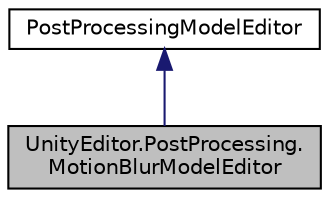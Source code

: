 digraph "UnityEditor.PostProcessing.MotionBlurModelEditor"
{
  edge [fontname="Helvetica",fontsize="10",labelfontname="Helvetica",labelfontsize="10"];
  node [fontname="Helvetica",fontsize="10",shape=record];
  Node0 [label="UnityEditor.PostProcessing.\lMotionBlurModelEditor",height=0.2,width=0.4,color="black", fillcolor="grey75", style="filled", fontcolor="black"];
  Node1 -> Node0 [dir="back",color="midnightblue",fontsize="10",style="solid"];
  Node1 [label="PostProcessingModelEditor",height=0.2,width=0.4,color="black", fillcolor="white", style="filled",URL="$class_unity_editor_1_1_post_processing_1_1_post_processing_model_editor.html"];
}
